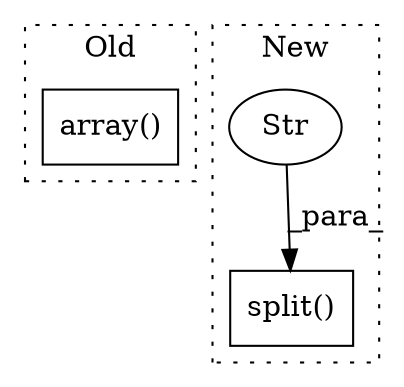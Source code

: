 digraph G {
subgraph cluster0 {
1 [label="array()" a="75" s="1481,1495" l="10,1" shape="box"];
label = "Old";
style="dotted";
}
subgraph cluster1 {
2 [label="split()" a="75" s="1037,1058" l="18,1" shape="box"];
3 [label="Str" a="66" s="1055" l="3" shape="ellipse"];
label = "New";
style="dotted";
}
3 -> 2 [label="_para_"];
}